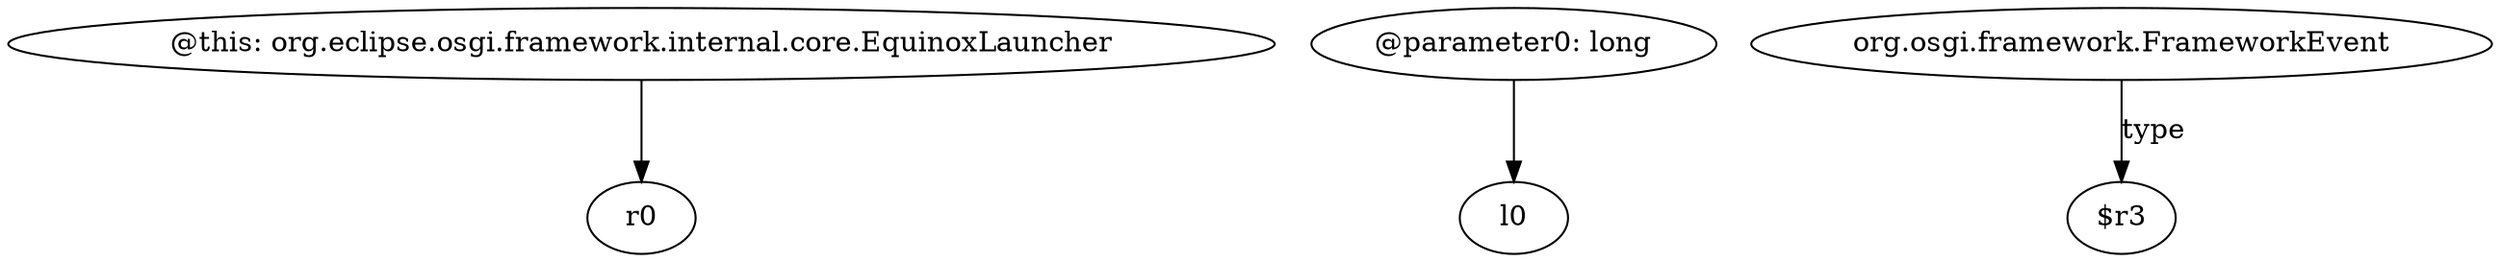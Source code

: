 digraph g {
0[label="@this: org.eclipse.osgi.framework.internal.core.EquinoxLauncher"]
1[label="r0"]
0->1[label=""]
2[label="@parameter0: long"]
3[label="l0"]
2->3[label=""]
4[label="org.osgi.framework.FrameworkEvent"]
5[label="$r3"]
4->5[label="type"]
}